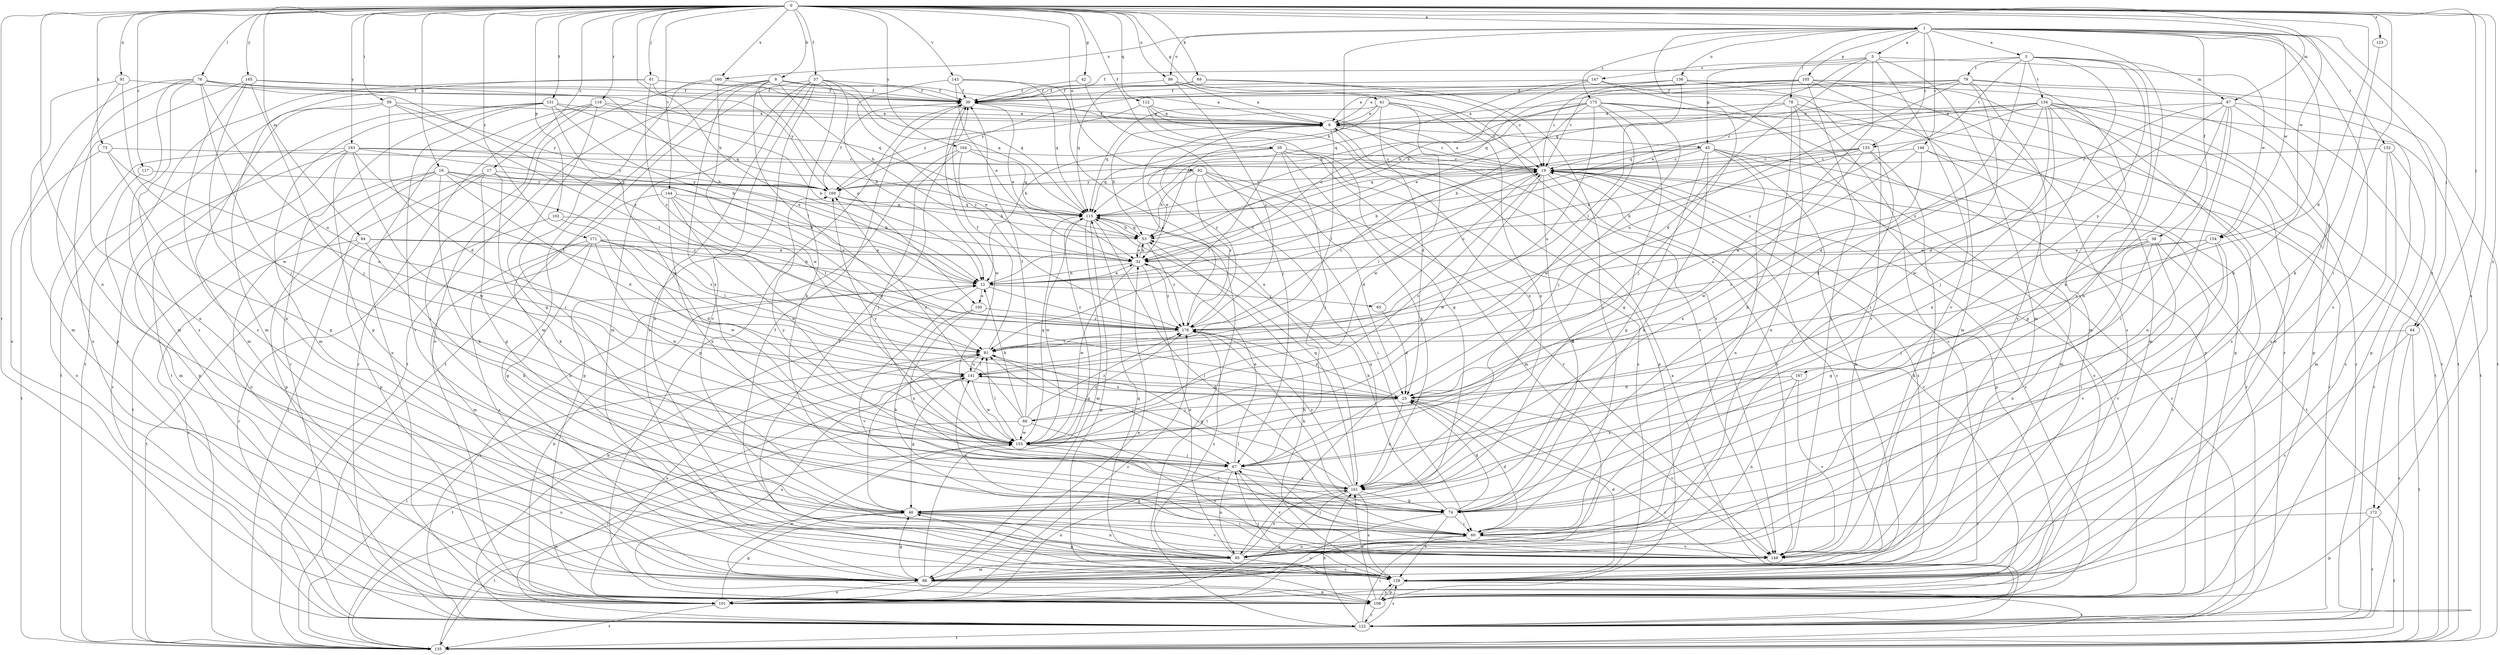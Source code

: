 strict digraph  {
0;
1;
3;
5;
6;
9;
12;
16;
17;
19;
25;
32;
35;
37;
38;
39;
41;
42;
45;
46;
53;
59;
60;
61;
64;
65;
66;
67;
69;
73;
74;
76;
78;
79;
81;
84;
87;
88;
91;
92;
95;
99;
100;
101;
102;
105;
108;
112;
115;
116;
117;
122;
123;
128;
131;
132;
133;
134;
135;
136;
141;
143;
144;
146;
147;
148;
154;
155;
160;
161;
163;
164;
165;
167;
169;
171;
172;
175;
176;
0 -> 1  [label=a];
0 -> 9  [label=b];
0 -> 12  [label=b];
0 -> 16  [label=c];
0 -> 17  [label=c];
0 -> 25  [label=d];
0 -> 35  [label=f];
0 -> 37  [label=f];
0 -> 41  [label=g];
0 -> 42  [label=g];
0 -> 59  [label=i];
0 -> 60  [label=i];
0 -> 61  [label=j];
0 -> 64  [label=j];
0 -> 69  [label=k];
0 -> 73  [label=k];
0 -> 76  [label=l];
0 -> 84  [label=m];
0 -> 87  [label=m];
0 -> 91  [label=n];
0 -> 92  [label=n];
0 -> 95  [label=n];
0 -> 99  [label=o];
0 -> 102  [label=p];
0 -> 112  [label=q];
0 -> 116  [label=r];
0 -> 117  [label=r];
0 -> 122  [label=r];
0 -> 123  [label=s];
0 -> 128  [label=s];
0 -> 131  [label=t];
0 -> 143  [label=v];
0 -> 144  [label=v];
0 -> 154  [label=w];
0 -> 160  [label=x];
0 -> 163  [label=y];
0 -> 164  [label=y];
0 -> 165  [label=y];
0 -> 171  [label=z];
0 -> 172  [label=z];
1 -> 3  [label=a];
1 -> 5  [label=a];
1 -> 38  [label=f];
1 -> 53  [label=h];
1 -> 64  [label=j];
1 -> 74  [label=k];
1 -> 78  [label=l];
1 -> 95  [label=n];
1 -> 99  [label=o];
1 -> 105  [label=p];
1 -> 108  [label=p];
1 -> 128  [label=s];
1 -> 132  [label=t];
1 -> 133  [label=t];
1 -> 136  [label=u];
1 -> 146  [label=v];
1 -> 154  [label=w];
1 -> 160  [label=x];
1 -> 172  [label=z];
1 -> 175  [label=z];
3 -> 39  [label=f];
3 -> 74  [label=k];
3 -> 79  [label=l];
3 -> 87  [label=m];
3 -> 95  [label=n];
3 -> 133  [label=t];
3 -> 134  [label=t];
3 -> 161  [label=x];
3 -> 167  [label=y];
5 -> 25  [label=d];
5 -> 32  [label=e];
5 -> 45  [label=g];
5 -> 88  [label=m];
5 -> 147  [label=v];
5 -> 148  [label=v];
5 -> 154  [label=w];
5 -> 155  [label=w];
6 -> 19  [label=c];
6 -> 39  [label=f];
6 -> 45  [label=g];
6 -> 53  [label=h];
6 -> 81  [label=l];
6 -> 108  [label=p];
6 -> 176  [label=z];
9 -> 6  [label=a];
9 -> 39  [label=f];
9 -> 53  [label=h];
9 -> 81  [label=l];
9 -> 88  [label=m];
9 -> 100  [label=o];
9 -> 115  [label=q];
9 -> 135  [label=t];
9 -> 161  [label=x];
12 -> 19  [label=c];
12 -> 32  [label=e];
12 -> 65  [label=j];
12 -> 100  [label=o];
12 -> 122  [label=r];
12 -> 148  [label=v];
12 -> 176  [label=z];
16 -> 12  [label=b];
16 -> 25  [label=d];
16 -> 74  [label=k];
16 -> 101  [label=o];
16 -> 108  [label=p];
16 -> 135  [label=t];
16 -> 169  [label=y];
16 -> 176  [label=z];
17 -> 46  [label=g];
17 -> 74  [label=k];
17 -> 108  [label=p];
17 -> 135  [label=t];
17 -> 169  [label=y];
17 -> 176  [label=z];
19 -> 6  [label=a];
19 -> 74  [label=k];
19 -> 81  [label=l];
19 -> 108  [label=p];
19 -> 128  [label=s];
19 -> 135  [label=t];
19 -> 148  [label=v];
19 -> 155  [label=w];
19 -> 169  [label=y];
25 -> 66  [label=j];
25 -> 122  [label=r];
25 -> 141  [label=u];
25 -> 148  [label=v];
25 -> 161  [label=x];
25 -> 176  [label=z];
32 -> 12  [label=b];
32 -> 53  [label=h];
32 -> 95  [label=n];
32 -> 155  [label=w];
32 -> 176  [label=z];
35 -> 19  [label=c];
35 -> 32  [label=e];
35 -> 67  [label=j];
35 -> 81  [label=l];
35 -> 88  [label=m];
35 -> 115  [label=q];
35 -> 128  [label=s];
35 -> 161  [label=x];
37 -> 12  [label=b];
37 -> 39  [label=f];
37 -> 74  [label=k];
37 -> 88  [label=m];
37 -> 95  [label=n];
37 -> 115  [label=q];
37 -> 128  [label=s];
37 -> 135  [label=t];
37 -> 148  [label=v];
38 -> 32  [label=e];
38 -> 46  [label=g];
38 -> 74  [label=k];
38 -> 95  [label=n];
38 -> 128  [label=s];
38 -> 148  [label=v];
39 -> 6  [label=a];
39 -> 32  [label=e];
39 -> 108  [label=p];
39 -> 155  [label=w];
41 -> 6  [label=a];
41 -> 12  [label=b];
41 -> 19  [label=c];
41 -> 25  [label=d];
41 -> 115  [label=q];
41 -> 155  [label=w];
41 -> 161  [label=x];
42 -> 39  [label=f];
42 -> 67  [label=j];
45 -> 12  [label=b];
45 -> 19  [label=c];
45 -> 46  [label=g];
45 -> 74  [label=k];
45 -> 88  [label=m];
45 -> 95  [label=n];
45 -> 101  [label=o];
45 -> 122  [label=r];
45 -> 169  [label=y];
46 -> 60  [label=i];
46 -> 81  [label=l];
46 -> 95  [label=n];
46 -> 135  [label=t];
46 -> 148  [label=v];
53 -> 32  [label=e];
53 -> 115  [label=q];
53 -> 176  [label=z];
59 -> 6  [label=a];
59 -> 25  [label=d];
59 -> 81  [label=l];
59 -> 88  [label=m];
59 -> 135  [label=t];
59 -> 169  [label=y];
60 -> 25  [label=d];
60 -> 81  [label=l];
60 -> 95  [label=n];
60 -> 141  [label=u];
60 -> 148  [label=v];
61 -> 6  [label=a];
61 -> 39  [label=f];
61 -> 88  [label=m];
61 -> 135  [label=t];
61 -> 169  [label=y];
61 -> 176  [label=z];
64 -> 81  [label=l];
64 -> 122  [label=r];
64 -> 128  [label=s];
64 -> 135  [label=t];
65 -> 19  [label=c];
65 -> 25  [label=d];
66 -> 12  [label=b];
66 -> 19  [label=c];
66 -> 39  [label=f];
66 -> 60  [label=i];
66 -> 122  [label=r];
66 -> 155  [label=w];
66 -> 169  [label=y];
66 -> 176  [label=z];
67 -> 32  [label=e];
67 -> 95  [label=n];
67 -> 101  [label=o];
67 -> 148  [label=v];
67 -> 161  [label=x];
67 -> 169  [label=y];
69 -> 19  [label=c];
69 -> 39  [label=f];
69 -> 60  [label=i];
69 -> 115  [label=q];
73 -> 19  [label=c];
73 -> 46  [label=g];
73 -> 135  [label=t];
73 -> 141  [label=u];
74 -> 25  [label=d];
74 -> 53  [label=h];
74 -> 60  [label=i];
74 -> 101  [label=o];
74 -> 128  [label=s];
76 -> 12  [label=b];
76 -> 39  [label=f];
76 -> 67  [label=j];
76 -> 88  [label=m];
76 -> 101  [label=o];
76 -> 108  [label=p];
76 -> 128  [label=s];
76 -> 141  [label=u];
76 -> 176  [label=z];
78 -> 6  [label=a];
78 -> 32  [label=e];
78 -> 74  [label=k];
78 -> 95  [label=n];
78 -> 108  [label=p];
78 -> 128  [label=s];
79 -> 6  [label=a];
79 -> 39  [label=f];
79 -> 60  [label=i];
79 -> 88  [label=m];
79 -> 115  [label=q];
79 -> 135  [label=t];
79 -> 141  [label=u];
79 -> 148  [label=v];
81 -> 39  [label=f];
81 -> 67  [label=j];
81 -> 101  [label=o];
81 -> 141  [label=u];
84 -> 12  [label=b];
84 -> 32  [label=e];
84 -> 74  [label=k];
84 -> 122  [label=r];
84 -> 135  [label=t];
87 -> 6  [label=a];
87 -> 25  [label=d];
87 -> 60  [label=i];
87 -> 95  [label=n];
87 -> 108  [label=p];
87 -> 128  [label=s];
87 -> 161  [label=x];
87 -> 176  [label=z];
88 -> 19  [label=c];
88 -> 46  [label=g];
88 -> 101  [label=o];
88 -> 108  [label=p];
88 -> 115  [label=q];
91 -> 39  [label=f];
91 -> 88  [label=m];
91 -> 95  [label=n];
91 -> 155  [label=w];
92 -> 25  [label=d];
92 -> 53  [label=h];
92 -> 60  [label=i];
92 -> 95  [label=n];
92 -> 148  [label=v];
92 -> 169  [label=y];
92 -> 176  [label=z];
95 -> 39  [label=f];
95 -> 88  [label=m];
95 -> 128  [label=s];
95 -> 161  [label=x];
95 -> 176  [label=z];
99 -> 6  [label=a];
99 -> 39  [label=f];
99 -> 148  [label=v];
99 -> 176  [label=z];
100 -> 74  [label=k];
100 -> 161  [label=x];
100 -> 176  [label=z];
101 -> 12  [label=b];
101 -> 19  [label=c];
101 -> 32  [label=e];
101 -> 46  [label=g];
101 -> 135  [label=t];
101 -> 176  [label=z];
102 -> 53  [label=h];
102 -> 122  [label=r];
102 -> 155  [label=w];
105 -> 6  [label=a];
105 -> 19  [label=c];
105 -> 39  [label=f];
105 -> 53  [label=h];
105 -> 88  [label=m];
105 -> 101  [label=o];
105 -> 128  [label=s];
105 -> 135  [label=t];
105 -> 148  [label=v];
108 -> 19  [label=c];
108 -> 122  [label=r];
108 -> 128  [label=s];
108 -> 141  [label=u];
108 -> 155  [label=w];
108 -> 161  [label=x];
112 -> 6  [label=a];
112 -> 46  [label=g];
112 -> 148  [label=v];
112 -> 161  [label=x];
112 -> 169  [label=y];
115 -> 53  [label=h];
115 -> 60  [label=i];
115 -> 88  [label=m];
115 -> 108  [label=p];
115 -> 155  [label=w];
116 -> 6  [label=a];
116 -> 12  [label=b];
116 -> 46  [label=g];
116 -> 60  [label=i];
116 -> 101  [label=o];
116 -> 122  [label=r];
117 -> 88  [label=m];
117 -> 169  [label=y];
122 -> 6  [label=a];
122 -> 12  [label=b];
122 -> 19  [label=c];
122 -> 60  [label=i];
122 -> 115  [label=q];
122 -> 128  [label=s];
122 -> 135  [label=t];
122 -> 161  [label=x];
123 -> 74  [label=k];
128 -> 25  [label=d];
128 -> 39  [label=f];
128 -> 46  [label=g];
128 -> 53  [label=h];
128 -> 67  [label=j];
128 -> 108  [label=p];
128 -> 115  [label=q];
128 -> 135  [label=t];
131 -> 6  [label=a];
131 -> 12  [label=b];
131 -> 88  [label=m];
131 -> 115  [label=q];
131 -> 122  [label=r];
131 -> 135  [label=t];
131 -> 148  [label=v];
131 -> 155  [label=w];
132 -> 19  [label=c];
132 -> 88  [label=m];
132 -> 122  [label=r];
132 -> 128  [label=s];
133 -> 12  [label=b];
133 -> 19  [label=c];
133 -> 32  [label=e];
133 -> 60  [label=i];
133 -> 115  [label=q];
133 -> 148  [label=v];
133 -> 155  [label=w];
134 -> 6  [label=a];
134 -> 19  [label=c];
134 -> 25  [label=d];
134 -> 67  [label=j];
134 -> 88  [label=m];
134 -> 108  [label=p];
134 -> 115  [label=q];
134 -> 122  [label=r];
134 -> 128  [label=s];
134 -> 135  [label=t];
134 -> 155  [label=w];
134 -> 176  [label=z];
135 -> 81  [label=l];
135 -> 141  [label=u];
135 -> 155  [label=w];
136 -> 19  [label=c];
136 -> 39  [label=f];
136 -> 81  [label=l];
136 -> 122  [label=r];
136 -> 135  [label=t];
136 -> 169  [label=y];
141 -> 25  [label=d];
141 -> 46  [label=g];
141 -> 81  [label=l];
141 -> 135  [label=t];
141 -> 155  [label=w];
143 -> 32  [label=e];
143 -> 39  [label=f];
143 -> 115  [label=q];
143 -> 161  [label=x];
143 -> 176  [label=z];
144 -> 25  [label=d];
144 -> 81  [label=l];
144 -> 95  [label=n];
144 -> 115  [label=q];
144 -> 155  [label=w];
144 -> 161  [label=x];
146 -> 19  [label=c];
146 -> 88  [label=m];
146 -> 122  [label=r];
146 -> 141  [label=u];
146 -> 161  [label=x];
147 -> 39  [label=f];
147 -> 53  [label=h];
147 -> 67  [label=j];
147 -> 115  [label=q];
147 -> 148  [label=v];
148 -> 67  [label=j];
154 -> 32  [label=e];
154 -> 60  [label=i];
154 -> 67  [label=j];
154 -> 148  [label=v];
154 -> 176  [label=z];
155 -> 67  [label=j];
155 -> 81  [label=l];
155 -> 115  [label=q];
155 -> 148  [label=v];
155 -> 169  [label=y];
155 -> 176  [label=z];
160 -> 39  [label=f];
160 -> 60  [label=i];
160 -> 101  [label=o];
160 -> 155  [label=w];
161 -> 46  [label=g];
161 -> 74  [label=k];
161 -> 81  [label=l];
161 -> 101  [label=o];
161 -> 115  [label=q];
161 -> 128  [label=s];
161 -> 176  [label=z];
163 -> 19  [label=c];
163 -> 32  [label=e];
163 -> 46  [label=g];
163 -> 81  [label=l];
163 -> 101  [label=o];
163 -> 108  [label=p];
163 -> 122  [label=r];
163 -> 155  [label=w];
163 -> 169  [label=y];
164 -> 19  [label=c];
164 -> 32  [label=e];
164 -> 67  [label=j];
164 -> 108  [label=p];
164 -> 115  [label=q];
165 -> 39  [label=f];
165 -> 67  [label=j];
165 -> 95  [label=n];
165 -> 101  [label=o];
165 -> 115  [label=q];
165 -> 128  [label=s];
167 -> 25  [label=d];
167 -> 95  [label=n];
167 -> 148  [label=v];
167 -> 161  [label=x];
169 -> 39  [label=f];
169 -> 53  [label=h];
169 -> 115  [label=q];
171 -> 25  [label=d];
171 -> 32  [label=e];
171 -> 46  [label=g];
171 -> 81  [label=l];
171 -> 88  [label=m];
171 -> 128  [label=s];
171 -> 155  [label=w];
171 -> 176  [label=z];
172 -> 60  [label=i];
172 -> 108  [label=p];
172 -> 122  [label=r];
172 -> 135  [label=t];
175 -> 6  [label=a];
175 -> 12  [label=b];
175 -> 32  [label=e];
175 -> 46  [label=g];
175 -> 67  [label=j];
175 -> 108  [label=p];
175 -> 115  [label=q];
175 -> 135  [label=t];
175 -> 141  [label=u];
175 -> 155  [label=w];
176 -> 6  [label=a];
176 -> 19  [label=c];
176 -> 74  [label=k];
176 -> 81  [label=l];
}
